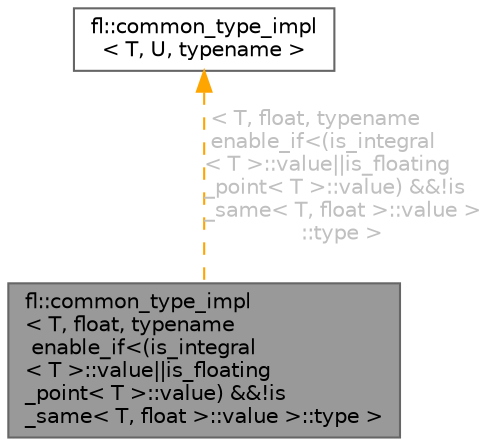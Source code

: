 digraph "fl::common_type_impl&lt; T, float, typename enable_if&lt;(is_integral&lt; T &gt;::value||is_floating_point&lt; T &gt;::value) &amp;&amp;!is_same&lt; T, float &gt;::value &gt;::type &gt;"
{
 // INTERACTIVE_SVG=YES
 // LATEX_PDF_SIZE
  bgcolor="transparent";
  edge [fontname=Helvetica,fontsize=10,labelfontname=Helvetica,labelfontsize=10];
  node [fontname=Helvetica,fontsize=10,shape=box,height=0.2,width=0.4];
  Node1 [id="Node000001",label="fl::common_type_impl\l\< T, float, typename\l enable_if\<(is_integral\l\< T \>::value\|\|is_floating\l_point\< T \>::value) &&!is\l_same\< T, float \>::value \>::type \>",height=0.2,width=0.4,color="gray40", fillcolor="grey60", style="filled", fontcolor="black",tooltip=" "];
  Node2 -> Node1 [id="edge1_Node000001_Node000002",dir="back",color="orange",style="dashed",tooltip=" ",label=" \< T, float, typename\l enable_if\<(is_integral\l\< T \>::value\|\|is_floating\l_point\< T \>::value) &&!is\l_same\< T, float \>::value \>\l::type \>",fontcolor="grey" ];
  Node2 [id="Node000002",label="fl::common_type_impl\l\< T, U, typename \>",height=0.2,width=0.4,color="gray40", fillcolor="white", style="filled",URL="$d4/d36/namespacefl.html#d4/d2b/structfl_1_1common__type__impl",tooltip=" "];
}
